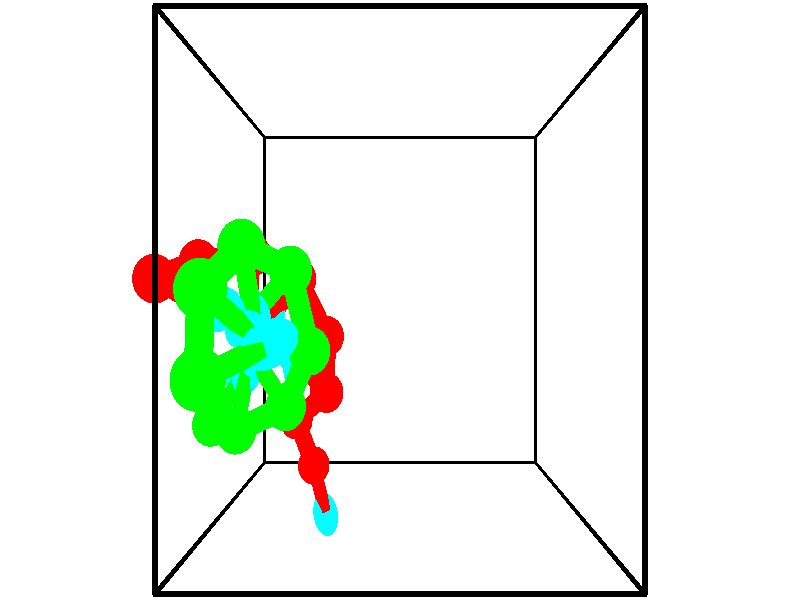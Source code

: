 // switches for output
#declare DRAW_BASES = 1; // possible values are 0, 1; only relevant for DNA ribbons
#declare DRAW_BASES_TYPE = 3; // possible values are 1, 2, 3; only relevant for DNA ribbons
#declare DRAW_FOG = 0; // set to 1 to enable fog

#include "colors.inc"

#include "transforms.inc"
background { rgb <1, 1, 1>}

#default {
   normal{
       ripples 0.25
       frequency 0.20
       turbulence 0.2
       lambda 5
   }
	finish {
		phong 0.1
		phong_size 40.
	}
}

// original window dimensions: 1024x640


// camera settings

camera {
	sky <-0, 1, 0>
	up <-0, 1, 0>
	right 1.6 * <1, 0, 0>
	location <2.5, 2.5, 11.1562>
	look_at <2.5, 2.5, 2.5>
	direction <0, 0, -8.6562>
	angle 67.0682
}


# declare cpy_camera_pos = <2.5, 2.5, 11.1562>;
# if (DRAW_FOG = 1)
fog {
	fog_type 2
	up vnormalize(cpy_camera_pos)
	color rgbt<1,1,1,0.3>
	distance 1e-5
	fog_alt 3e-3
	fog_offset 4
}
# end


// LIGHTS

# declare lum = 6;
global_settings {
	ambient_light rgb lum * <0.05, 0.05, 0.05>
	max_trace_level 15
}# declare cpy_direct_light_amount = 0.25;
light_source
{	1000 * <-1, -1, 1>,
	rgb lum * cpy_direct_light_amount
	parallel
}

light_source
{	1000 * <1, 1, -1>,
	rgb lum * cpy_direct_light_amount
	parallel
}

// strand 0

// nucleotide -1

// particle -1
sphere {
	<1.116378, 0.287987, 1.469874> 0.250000
	pigment { color rgbt <1,0,0,0> }
	no_shadow
}
cylinder {
	<1.222084, -0.096085, 1.433609>,  <1.285508, -0.326528, 1.411850>, 0.100000
	pigment { color rgbt <1,0,0,0> }
	no_shadow
}
cylinder {
	<1.222084, -0.096085, 1.433609>,  <1.116378, 0.287987, 1.469874>, 0.100000
	pigment { color rgbt <1,0,0,0> }
	no_shadow
}

// particle -1
sphere {
	<1.222084, -0.096085, 1.433609> 0.100000
	pigment { color rgbt <1,0,0,0> }
	no_shadow
}
sphere {
	0, 1
	scale<0.080000,0.200000,0.300000>
	matrix <0.474498, 0.047600, 0.878969,
		-0.839652, -0.275300, 0.468182,
		0.264265, -0.960179, -0.090662,
		1.301364, -0.384138, 1.406410>
	pigment { color rgbt <0,1,1,0> }
	no_shadow
}
cylinder {
	<0.872857, 0.926812, 1.670459>,  <1.116378, 0.287987, 1.469874>, 0.130000
	pigment { color rgbt <1,0,0,0> }
	no_shadow
}

// nucleotide -1

// particle -1
sphere {
	<0.872857, 0.926812, 1.670459> 0.250000
	pigment { color rgbt <1,0,0,0> }
	no_shadow
}
cylinder {
	<0.847069, 1.315567, 1.579880>,  <0.831596, 1.548820, 1.525532>, 0.100000
	pigment { color rgbt <1,0,0,0> }
	no_shadow
}
cylinder {
	<0.847069, 1.315567, 1.579880>,  <0.872857, 0.926812, 1.670459>, 0.100000
	pigment { color rgbt <1,0,0,0> }
	no_shadow
}

// particle -1
sphere {
	<0.847069, 1.315567, 1.579880> 0.100000
	pigment { color rgbt <1,0,0,0> }
	no_shadow
}
sphere {
	0, 1
	scale<0.080000,0.200000,0.300000>
	matrix <-0.112839, 0.218364, 0.969321,
		0.991519, 0.088046, 0.095589,
		-0.064471, 0.971887, -0.226448,
		0.827727, 1.607133, 1.511945>
	pigment { color rgbt <0,1,1,0> }
	no_shadow
}
cylinder {
	<1.398707, 1.340787, 2.102747>,  <0.872857, 0.926812, 1.670459>, 0.130000
	pigment { color rgbt <1,0,0,0> }
	no_shadow
}

// nucleotide -1

// particle -1
sphere {
	<1.398707, 1.340787, 2.102747> 0.250000
	pigment { color rgbt <1,0,0,0> }
	no_shadow
}
cylinder {
	<1.093597, 1.584427, 2.015869>,  <0.910532, 1.730611, 1.963743>, 0.100000
	pigment { color rgbt <1,0,0,0> }
	no_shadow
}
cylinder {
	<1.093597, 1.584427, 2.015869>,  <1.398707, 1.340787, 2.102747>, 0.100000
	pigment { color rgbt <1,0,0,0> }
	no_shadow
}

// particle -1
sphere {
	<1.093597, 1.584427, 2.015869> 0.100000
	pigment { color rgbt <1,0,0,0> }
	no_shadow
}
sphere {
	0, 1
	scale<0.080000,0.200000,0.300000>
	matrix <-0.037031, 0.294173, 0.955034,
		0.645605, 0.736518, -0.201832,
		-0.762773, 0.609101, -0.217194,
		0.864765, 1.767157, 1.950711>
	pigment { color rgbt <0,1,1,0> }
	no_shadow
}
cylinder {
	<1.427925, 2.055903, 2.328677>,  <1.398707, 1.340787, 2.102747>, 0.130000
	pigment { color rgbt <1,0,0,0> }
	no_shadow
}

// nucleotide -1

// particle -1
sphere {
	<1.427925, 2.055903, 2.328677> 0.250000
	pigment { color rgbt <1,0,0,0> }
	no_shadow
}
cylinder {
	<1.030746, 2.031418, 2.288055>,  <0.792440, 2.016727, 2.263683>, 0.100000
	pigment { color rgbt <1,0,0,0> }
	no_shadow
}
cylinder {
	<1.030746, 2.031418, 2.288055>,  <1.427925, 2.055903, 2.328677>, 0.100000
	pigment { color rgbt <1,0,0,0> }
	no_shadow
}

// particle -1
sphere {
	<1.030746, 2.031418, 2.288055> 0.100000
	pigment { color rgbt <1,0,0,0> }
	no_shadow
}
sphere {
	0, 1
	scale<0.080000,0.200000,0.300000>
	matrix <-0.118510, 0.483827, 0.867103,
		-0.003944, 0.873020, -0.487668,
		-0.992945, -0.061213, -0.101554,
		0.732863, 2.013054, 2.257589>
	pigment { color rgbt <0,1,1,0> }
	no_shadow
}
cylinder {
	<1.027730, 2.758153, 2.363114>,  <1.427925, 2.055903, 2.328677>, 0.130000
	pigment { color rgbt <1,0,0,0> }
	no_shadow
}

// nucleotide -1

// particle -1
sphere {
	<1.027730, 2.758153, 2.363114> 0.250000
	pigment { color rgbt <1,0,0,0> }
	no_shadow
}
cylinder {
	<0.798180, 2.451294, 2.477760>,  <0.660449, 2.267179, 2.546548>, 0.100000
	pigment { color rgbt <1,0,0,0> }
	no_shadow
}
cylinder {
	<0.798180, 2.451294, 2.477760>,  <1.027730, 2.758153, 2.363114>, 0.100000
	pigment { color rgbt <1,0,0,0> }
	no_shadow
}

// particle -1
sphere {
	<0.798180, 2.451294, 2.477760> 0.100000
	pigment { color rgbt <1,0,0,0> }
	no_shadow
}
sphere {
	0, 1
	scale<0.080000,0.200000,0.300000>
	matrix <-0.153032, 0.444275, 0.882723,
		-0.804516, 0.462713, -0.372358,
		-0.573877, -0.767148, 0.286617,
		0.626016, 2.221149, 2.563745>
	pigment { color rgbt <0,1,1,0> }
	no_shadow
}
cylinder {
	<0.436646, 3.026191, 2.696036>,  <1.027730, 2.758153, 2.363114>, 0.130000
	pigment { color rgbt <1,0,0,0> }
	no_shadow
}

// nucleotide -1

// particle -1
sphere {
	<0.436646, 3.026191, 2.696036> 0.250000
	pigment { color rgbt <1,0,0,0> }
	no_shadow
}
cylinder {
	<0.451569, 2.646103, 2.819771>,  <0.460522, 2.418050, 2.894012>, 0.100000
	pigment { color rgbt <1,0,0,0> }
	no_shadow
}
cylinder {
	<0.451569, 2.646103, 2.819771>,  <0.436646, 3.026191, 2.696036>, 0.100000
	pigment { color rgbt <1,0,0,0> }
	no_shadow
}

// particle -1
sphere {
	<0.451569, 2.646103, 2.819771> 0.100000
	pigment { color rgbt <1,0,0,0> }
	no_shadow
}
sphere {
	0, 1
	scale<0.080000,0.200000,0.300000>
	matrix <-0.200782, 0.296112, 0.933812,
		-0.978925, -0.096948, -0.179740,
		0.037308, -0.950220, 0.309337,
		0.462761, 2.361037, 2.912572>
	pigment { color rgbt <0,1,1,0> }
	no_shadow
}
cylinder {
	<-0.153048, 2.916985, 3.193559>,  <0.436646, 3.026191, 2.696036>, 0.130000
	pigment { color rgbt <1,0,0,0> }
	no_shadow
}

// nucleotide -1

// particle -1
sphere {
	<-0.153048, 2.916985, 3.193559> 0.250000
	pigment { color rgbt <1,0,0,0> }
	no_shadow
}
cylinder {
	<0.100327, 2.614838, 3.260704>,  <0.252351, 2.433549, 3.300991>, 0.100000
	pigment { color rgbt <1,0,0,0> }
	no_shadow
}
cylinder {
	<0.100327, 2.614838, 3.260704>,  <-0.153048, 2.916985, 3.193559>, 0.100000
	pigment { color rgbt <1,0,0,0> }
	no_shadow
}

// particle -1
sphere {
	<0.100327, 2.614838, 3.260704> 0.100000
	pigment { color rgbt <1,0,0,0> }
	no_shadow
}
sphere {
	0, 1
	scale<0.080000,0.200000,0.300000>
	matrix <-0.192198, 0.056548, 0.979726,
		-0.749545, -0.652857, -0.109361,
		0.633437, -0.755367, 0.167863,
		0.290358, 2.388227, 3.311063>
	pigment { color rgbt <0,1,1,0> }
	no_shadow
}
cylinder {
	<-0.473398, 2.715096, 3.841117>,  <-0.153048, 2.916985, 3.193559>, 0.130000
	pigment { color rgbt <1,0,0,0> }
	no_shadow
}

// nucleotide -1

// particle -1
sphere {
	<-0.473398, 2.715096, 3.841117> 0.250000
	pigment { color rgbt <1,0,0,0> }
	no_shadow
}
cylinder {
	<-0.119904, 2.532028, 3.802025>,  <0.092193, 2.422188, 3.778570>, 0.100000
	pigment { color rgbt <1,0,0,0> }
	no_shadow
}
cylinder {
	<-0.119904, 2.532028, 3.802025>,  <-0.473398, 2.715096, 3.841117>, 0.100000
	pigment { color rgbt <1,0,0,0> }
	no_shadow
}

// particle -1
sphere {
	<-0.119904, 2.532028, 3.802025> 0.100000
	pigment { color rgbt <1,0,0,0> }
	no_shadow
}
sphere {
	0, 1
	scale<0.080000,0.200000,0.300000>
	matrix <0.120638, 0.021013, 0.992474,
		-0.452171, -0.888874, 0.073782,
		0.883735, -0.457669, -0.097730,
		0.145217, 2.394727, 3.772706>
	pigment { color rgbt <0,1,1,0> }
	no_shadow
}
// strand 1

// nucleotide -1

// particle -1
sphere {
	<0.618140, 1.883222, 5.526113> 0.250000
	pigment { color rgbt <0,1,0,0> }
	no_shadow
}
cylinder {
	<0.966404, 2.029984, 5.395065>,  <1.175362, 2.118040, 5.316437>, 0.100000
	pigment { color rgbt <0,1,0,0> }
	no_shadow
}
cylinder {
	<0.966404, 2.029984, 5.395065>,  <0.618140, 1.883222, 5.526113>, 0.100000
	pigment { color rgbt <0,1,0,0> }
	no_shadow
}

// particle -1
sphere {
	<0.966404, 2.029984, 5.395065> 0.100000
	pigment { color rgbt <0,1,0,0> }
	no_shadow
}
sphere {
	0, 1
	scale<0.080000,0.200000,0.300000>
	matrix <-0.395330, 0.125633, -0.909907,
		-0.292688, 0.921737, 0.254431,
		0.870659, 0.366903, -0.327619,
		1.227602, 2.140054, 5.296780>
	pigment { color rgbt <0,1,1,0> }
	no_shadow
}
cylinder {
	<0.570703, 2.590105, 5.314543>,  <0.618140, 1.883222, 5.526113>, 0.130000
	pigment { color rgbt <0,1,0,0> }
	no_shadow
}

// nucleotide -1

// particle -1
sphere {
	<0.570703, 2.590105, 5.314543> 0.250000
	pigment { color rgbt <0,1,0,0> }
	no_shadow
}
cylinder {
	<0.825207, 2.353210, 5.116783>,  <0.977909, 2.211074, 4.998127>, 0.100000
	pigment { color rgbt <0,1,0,0> }
	no_shadow
}
cylinder {
	<0.825207, 2.353210, 5.116783>,  <0.570703, 2.590105, 5.314543>, 0.100000
	pigment { color rgbt <0,1,0,0> }
	no_shadow
}

// particle -1
sphere {
	<0.825207, 2.353210, 5.116783> 0.100000
	pigment { color rgbt <0,1,0,0> }
	no_shadow
}
sphere {
	0, 1
	scale<0.080000,0.200000,0.300000>
	matrix <-0.530252, 0.129772, -0.837850,
		0.560363, 0.795246, -0.231465,
		0.636259, -0.592235, -0.494401,
		1.016085, 2.175540, 4.968463>
	pigment { color rgbt <0,1,1,0> }
	no_shadow
}
cylinder {
	<0.806293, 2.973642, 4.695358>,  <0.570703, 2.590105, 5.314543>, 0.130000
	pigment { color rgbt <0,1,0,0> }
	no_shadow
}

// nucleotide -1

// particle -1
sphere {
	<0.806293, 2.973642, 4.695358> 0.250000
	pigment { color rgbt <0,1,0,0> }
	no_shadow
}
cylinder {
	<0.866905, 2.581894, 4.641884>,  <0.903273, 2.346845, 4.609799>, 0.100000
	pigment { color rgbt <0,1,0,0> }
	no_shadow
}
cylinder {
	<0.866905, 2.581894, 4.641884>,  <0.806293, 2.973642, 4.695358>, 0.100000
	pigment { color rgbt <0,1,0,0> }
	no_shadow
}

// particle -1
sphere {
	<0.866905, 2.581894, 4.641884> 0.100000
	pigment { color rgbt <0,1,0,0> }
	no_shadow
}
sphere {
	0, 1
	scale<0.080000,0.200000,0.300000>
	matrix <-0.500424, 0.040623, -0.864827,
		0.852417, 0.197947, -0.483945,
		0.151531, -0.979371, -0.133685,
		0.912364, 2.288083, 4.601779>
	pigment { color rgbt <0,1,1,0> }
	no_shadow
}
cylinder {
	<1.201129, 2.788729, 3.981976>,  <0.806293, 2.973642, 4.695358>, 0.130000
	pigment { color rgbt <0,1,0,0> }
	no_shadow
}

// nucleotide -1

// particle -1
sphere {
	<1.201129, 2.788729, 3.981976> 0.250000
	pigment { color rgbt <0,1,0,0> }
	no_shadow
}
cylinder {
	<0.934921, 2.505051, 4.075035>,  <0.775196, 2.334844, 4.130870>, 0.100000
	pigment { color rgbt <0,1,0,0> }
	no_shadow
}
cylinder {
	<0.934921, 2.505051, 4.075035>,  <1.201129, 2.788729, 3.981976>, 0.100000
	pigment { color rgbt <0,1,0,0> }
	no_shadow
}

// particle -1
sphere {
	<0.934921, 2.505051, 4.075035> 0.100000
	pigment { color rgbt <0,1,0,0> }
	no_shadow
}
sphere {
	0, 1
	scale<0.080000,0.200000,0.300000>
	matrix <-0.169535, -0.159916, -0.972463,
		0.726870, -0.686636, -0.013806,
		-0.665520, -0.709195, 0.232647,
		0.735265, 2.292292, 4.144829>
	pigment { color rgbt <0,1,1,0> }
	no_shadow
}
cylinder {
	<1.399638, 1.984262, 3.810996>,  <1.201129, 2.788729, 3.981976>, 0.130000
	pigment { color rgbt <0,1,0,0> }
	no_shadow
}

// nucleotide -1

// particle -1
sphere {
	<1.399638, 1.984262, 3.810996> 0.250000
	pigment { color rgbt <0,1,0,0> }
	no_shadow
}
cylinder {
	<1.014671, 2.090424, 3.787971>,  <0.783691, 2.154120, 3.774157>, 0.100000
	pigment { color rgbt <0,1,0,0> }
	no_shadow
}
cylinder {
	<1.014671, 2.090424, 3.787971>,  <1.399638, 1.984262, 3.810996>, 0.100000
	pigment { color rgbt <0,1,0,0> }
	no_shadow
}

// particle -1
sphere {
	<1.014671, 2.090424, 3.787971> 0.100000
	pigment { color rgbt <0,1,0,0> }
	no_shadow
}
sphere {
	0, 1
	scale<0.080000,0.200000,0.300000>
	matrix <0.007442, -0.186096, -0.982503,
		-0.271474, -0.946006, 0.177126,
		-0.962417, 0.265406, -0.057560,
		0.725946, 2.170045, 3.770704>
	pigment { color rgbt <0,1,1,0> }
	no_shadow
}
cylinder {
	<1.066381, 1.381317, 3.578965>,  <1.399638, 1.984262, 3.810996>, 0.130000
	pigment { color rgbt <0,1,0,0> }
	no_shadow
}

// nucleotide -1

// particle -1
sphere {
	<1.066381, 1.381317, 3.578965> 0.250000
	pigment { color rgbt <0,1,0,0> }
	no_shadow
}
cylinder {
	<0.813477, 1.679443, 3.494347>,  <0.661734, 1.858319, 3.443576>, 0.100000
	pigment { color rgbt <0,1,0,0> }
	no_shadow
}
cylinder {
	<0.813477, 1.679443, 3.494347>,  <1.066381, 1.381317, 3.578965>, 0.100000
	pigment { color rgbt <0,1,0,0> }
	no_shadow
}

// particle -1
sphere {
	<0.813477, 1.679443, 3.494347> 0.100000
	pigment { color rgbt <0,1,0,0> }
	no_shadow
}
sphere {
	0, 1
	scale<0.080000,0.200000,0.300000>
	matrix <-0.077382, -0.332433, -0.939947,
		-0.770881, -0.577922, 0.267858,
		-0.632261, 0.745315, -0.211546,
		0.623798, 1.903038, 3.430883>
	pigment { color rgbt <0,1,1,0> }
	no_shadow
}
cylinder {
	<0.404272, 1.106692, 3.427665>,  <1.066381, 1.381317, 3.578965>, 0.130000
	pigment { color rgbt <0,1,0,0> }
	no_shadow
}

// nucleotide -1

// particle -1
sphere {
	<0.404272, 1.106692, 3.427665> 0.250000
	pigment { color rgbt <0,1,0,0> }
	no_shadow
}
cylinder {
	<0.438972, 1.463409, 3.250046>,  <0.459793, 1.677440, 3.143474>, 0.100000
	pigment { color rgbt <0,1,0,0> }
	no_shadow
}
cylinder {
	<0.438972, 1.463409, 3.250046>,  <0.404272, 1.106692, 3.427665>, 0.100000
	pigment { color rgbt <0,1,0,0> }
	no_shadow
}

// particle -1
sphere {
	<0.438972, 1.463409, 3.250046> 0.100000
	pigment { color rgbt <0,1,0,0> }
	no_shadow
}
sphere {
	0, 1
	scale<0.080000,0.200000,0.300000>
	matrix <-0.082002, -0.437824, -0.895313,
		-0.992849, 0.114083, 0.035147,
		0.086751, 0.891793, -0.444048,
		0.464998, 1.730947, 3.116831>
	pigment { color rgbt <0,1,1,0> }
	no_shadow
}
cylinder {
	<-0.058394, 1.095011, 2.959013>,  <0.404272, 1.106692, 3.427665>, 0.130000
	pigment { color rgbt <0,1,0,0> }
	no_shadow
}

// nucleotide -1

// particle -1
sphere {
	<-0.058394, 1.095011, 2.959013> 0.250000
	pigment { color rgbt <0,1,0,0> }
	no_shadow
}
cylinder {
	<0.157654, 1.406158, 2.830521>,  <0.287283, 1.592847, 2.753425>, 0.100000
	pigment { color rgbt <0,1,0,0> }
	no_shadow
}
cylinder {
	<0.157654, 1.406158, 2.830521>,  <-0.058394, 1.095011, 2.959013>, 0.100000
	pigment { color rgbt <0,1,0,0> }
	no_shadow
}

// particle -1
sphere {
	<0.157654, 1.406158, 2.830521> 0.100000
	pigment { color rgbt <0,1,0,0> }
	no_shadow
}
sphere {
	0, 1
	scale<0.080000,0.200000,0.300000>
	matrix <0.029995, -0.399247, -0.916353,
		-0.841054, 0.485305, -0.238973,
		0.540120, 0.777870, -0.321231,
		0.319690, 1.639519, 2.734151>
	pigment { color rgbt <0,1,1,0> }
	no_shadow
}
// box output
cylinder {
	<0.000000, 0.000000, 0.000000>,  <5.000000, 0.000000, 0.000000>, 0.025000
	pigment { color rgbt <0,0,0,0> }
	no_shadow
}
cylinder {
	<0.000000, 0.000000, 0.000000>,  <0.000000, 5.000000, 0.000000>, 0.025000
	pigment { color rgbt <0,0,0,0> }
	no_shadow
}
cylinder {
	<0.000000, 0.000000, 0.000000>,  <0.000000, 0.000000, 5.000000>, 0.025000
	pigment { color rgbt <0,0,0,0> }
	no_shadow
}
cylinder {
	<5.000000, 5.000000, 5.000000>,  <0.000000, 5.000000, 5.000000>, 0.025000
	pigment { color rgbt <0,0,0,0> }
	no_shadow
}
cylinder {
	<5.000000, 5.000000, 5.000000>,  <5.000000, 0.000000, 5.000000>, 0.025000
	pigment { color rgbt <0,0,0,0> }
	no_shadow
}
cylinder {
	<5.000000, 5.000000, 5.000000>,  <5.000000, 5.000000, 0.000000>, 0.025000
	pigment { color rgbt <0,0,0,0> }
	no_shadow
}
cylinder {
	<0.000000, 0.000000, 5.000000>,  <0.000000, 5.000000, 5.000000>, 0.025000
	pigment { color rgbt <0,0,0,0> }
	no_shadow
}
cylinder {
	<0.000000, 0.000000, 5.000000>,  <5.000000, 0.000000, 5.000000>, 0.025000
	pigment { color rgbt <0,0,0,0> }
	no_shadow
}
cylinder {
	<5.000000, 5.000000, 0.000000>,  <0.000000, 5.000000, 0.000000>, 0.025000
	pigment { color rgbt <0,0,0,0> }
	no_shadow
}
cylinder {
	<5.000000, 5.000000, 0.000000>,  <5.000000, 0.000000, 0.000000>, 0.025000
	pigment { color rgbt <0,0,0,0> }
	no_shadow
}
cylinder {
	<5.000000, 0.000000, 5.000000>,  <5.000000, 0.000000, 0.000000>, 0.025000
	pigment { color rgbt <0,0,0,0> }
	no_shadow
}
cylinder {
	<0.000000, 5.000000, 0.000000>,  <0.000000, 5.000000, 5.000000>, 0.025000
	pigment { color rgbt <0,0,0,0> }
	no_shadow
}
// end of box output
